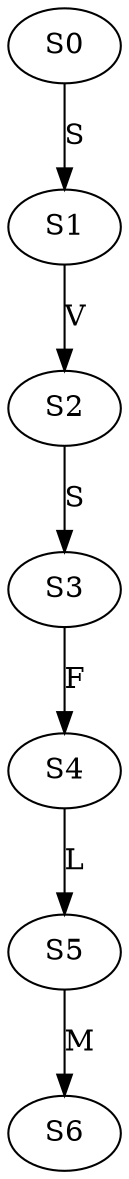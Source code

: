 strict digraph  {
	S0 -> S1 [ label = S ];
	S1 -> S2 [ label = V ];
	S2 -> S3 [ label = S ];
	S3 -> S4 [ label = F ];
	S4 -> S5 [ label = L ];
	S5 -> S6 [ label = M ];
}
